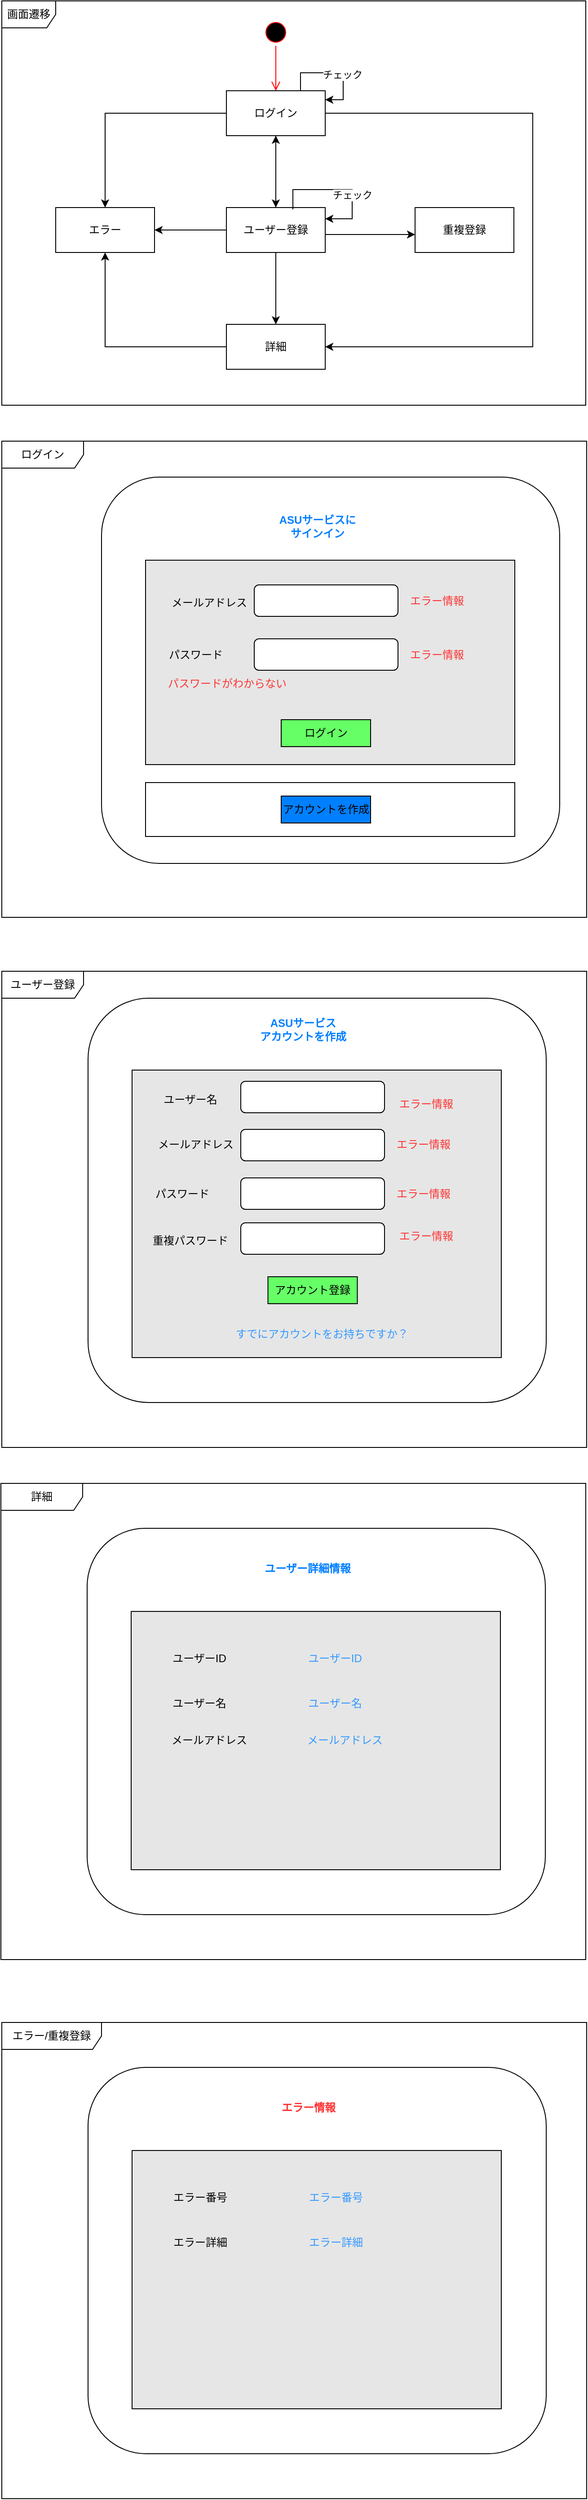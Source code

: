 <mxfile version="24.6.5" type="device">
  <diagram name="ページ1" id="tukc5uMh9CkLbn9VNKTG">
    <mxGraphModel dx="1434" dy="772" grid="1" gridSize="10" guides="1" tooltips="1" connect="1" arrows="1" fold="1" page="1" pageScale="1" pageWidth="827" pageHeight="1169" math="0" shadow="0">
      <root>
        <mxCell id="0" />
        <mxCell id="1" parent="0" />
        <mxCell id="IxyA5ofwA-9C3R2XD06Z-1" value="画面遷移" style="shape=umlFrame;whiteSpace=wrap;html=1;pointerEvents=0;" vertex="1" parent="1">
          <mxGeometry x="89" y="270" width="650" height="450" as="geometry" />
        </mxCell>
        <mxCell id="IxyA5ofwA-9C3R2XD06Z-6" value="" style="edgeStyle=orthogonalEdgeStyle;rounded=0;orthogonalLoop=1;jettySize=auto;html=1;" edge="1" parent="1" source="IxyA5ofwA-9C3R2XD06Z-2" target="IxyA5ofwA-9C3R2XD06Z-5">
          <mxGeometry relative="1" as="geometry" />
        </mxCell>
        <mxCell id="IxyA5ofwA-9C3R2XD06Z-18" style="edgeStyle=orthogonalEdgeStyle;rounded=0;orthogonalLoop=1;jettySize=auto;html=1;" edge="1" parent="1" source="IxyA5ofwA-9C3R2XD06Z-2" target="IxyA5ofwA-9C3R2XD06Z-16">
          <mxGeometry relative="1" as="geometry" />
        </mxCell>
        <mxCell id="IxyA5ofwA-9C3R2XD06Z-36" style="edgeStyle=orthogonalEdgeStyle;rounded=0;orthogonalLoop=1;jettySize=auto;html=1;entryX=1;entryY=0.5;entryDx=0;entryDy=0;" edge="1" parent="1" source="IxyA5ofwA-9C3R2XD06Z-2" target="IxyA5ofwA-9C3R2XD06Z-11">
          <mxGeometry relative="1" as="geometry">
            <Array as="points">
              <mxPoint x="680" y="395" />
              <mxPoint x="680" y="655" />
            </Array>
          </mxGeometry>
        </mxCell>
        <mxCell id="IxyA5ofwA-9C3R2XD06Z-2" value="ログイン" style="html=1;whiteSpace=wrap;" vertex="1" parent="1">
          <mxGeometry x="339" y="370" width="110" height="50" as="geometry" />
        </mxCell>
        <mxCell id="IxyA5ofwA-9C3R2XD06Z-3" value="" style="ellipse;html=1;shape=startState;fillColor=#000000;strokeColor=#ff0000;" vertex="1" parent="1">
          <mxGeometry x="379" y="290" width="30" height="30" as="geometry" />
        </mxCell>
        <mxCell id="IxyA5ofwA-9C3R2XD06Z-4" value="" style="edgeStyle=orthogonalEdgeStyle;html=1;verticalAlign=bottom;endArrow=open;endSize=8;strokeColor=#ff0000;rounded=0;entryX=0.5;entryY=0;entryDx=0;entryDy=0;" edge="1" source="IxyA5ofwA-9C3R2XD06Z-3" parent="1" target="IxyA5ofwA-9C3R2XD06Z-2">
          <mxGeometry relative="1" as="geometry">
            <mxPoint x="644" y="450" as="targetPoint" />
          </mxGeometry>
        </mxCell>
        <mxCell id="IxyA5ofwA-9C3R2XD06Z-12" value="" style="edgeStyle=orthogonalEdgeStyle;rounded=0;orthogonalLoop=1;jettySize=auto;html=1;" edge="1" parent="1" source="IxyA5ofwA-9C3R2XD06Z-5" target="IxyA5ofwA-9C3R2XD06Z-11">
          <mxGeometry relative="1" as="geometry" />
        </mxCell>
        <mxCell id="IxyA5ofwA-9C3R2XD06Z-17" value="" style="edgeStyle=orthogonalEdgeStyle;rounded=0;orthogonalLoop=1;jettySize=auto;html=1;" edge="1" parent="1" source="IxyA5ofwA-9C3R2XD06Z-5" target="IxyA5ofwA-9C3R2XD06Z-16">
          <mxGeometry relative="1" as="geometry" />
        </mxCell>
        <mxCell id="IxyA5ofwA-9C3R2XD06Z-25" value="" style="edgeStyle=orthogonalEdgeStyle;rounded=0;orthogonalLoop=1;jettySize=auto;html=1;exitX=1;exitY=1;exitDx=0;exitDy=0;" edge="1" parent="1" source="IxyA5ofwA-9C3R2XD06Z-5" target="IxyA5ofwA-9C3R2XD06Z-24">
          <mxGeometry relative="1" as="geometry">
            <Array as="points">
              <mxPoint x="449" y="530" />
            </Array>
          </mxGeometry>
        </mxCell>
        <mxCell id="IxyA5ofwA-9C3R2XD06Z-72" style="edgeStyle=orthogonalEdgeStyle;rounded=0;orthogonalLoop=1;jettySize=auto;html=1;" edge="1" parent="1" source="IxyA5ofwA-9C3R2XD06Z-5" target="IxyA5ofwA-9C3R2XD06Z-2">
          <mxGeometry relative="1" as="geometry" />
        </mxCell>
        <mxCell id="IxyA5ofwA-9C3R2XD06Z-5" value="ユーザー登録" style="html=1;whiteSpace=wrap;" vertex="1" parent="1">
          <mxGeometry x="339" y="500" width="110" height="50" as="geometry" />
        </mxCell>
        <mxCell id="IxyA5ofwA-9C3R2XD06Z-9" style="edgeStyle=orthogonalEdgeStyle;rounded=0;orthogonalLoop=1;jettySize=auto;html=1;elbow=vertical;exitX=0.673;exitY=0.04;exitDx=0;exitDy=0;exitPerimeter=0;entryX=1;entryY=0.25;entryDx=0;entryDy=0;" edge="1" parent="1" source="IxyA5ofwA-9C3R2XD06Z-5" target="IxyA5ofwA-9C3R2XD06Z-5">
          <mxGeometry relative="1" as="geometry">
            <Array as="points">
              <mxPoint x="413" y="480" />
              <mxPoint x="479" y="480" />
              <mxPoint x="479" y="513" />
            </Array>
          </mxGeometry>
        </mxCell>
        <mxCell id="IxyA5ofwA-9C3R2XD06Z-21" value="チェック" style="edgeLabel;html=1;align=center;verticalAlign=middle;resizable=0;points=[];" vertex="1" connectable="0" parent="IxyA5ofwA-9C3R2XD06Z-9">
          <mxGeometry x="0.413" y="-2" relative="1" as="geometry">
            <mxPoint x="2" y="-13" as="offset" />
          </mxGeometry>
        </mxCell>
        <mxCell id="IxyA5ofwA-9C3R2XD06Z-19" style="edgeStyle=orthogonalEdgeStyle;rounded=0;orthogonalLoop=1;jettySize=auto;html=1;entryX=0.5;entryY=1;entryDx=0;entryDy=0;" edge="1" parent="1" source="IxyA5ofwA-9C3R2XD06Z-11" target="IxyA5ofwA-9C3R2XD06Z-16">
          <mxGeometry relative="1" as="geometry" />
        </mxCell>
        <mxCell id="IxyA5ofwA-9C3R2XD06Z-11" value="詳細" style="html=1;whiteSpace=wrap;" vertex="1" parent="1">
          <mxGeometry x="339" y="630" width="110" height="50" as="geometry" />
        </mxCell>
        <mxCell id="IxyA5ofwA-9C3R2XD06Z-15" style="edgeStyle=orthogonalEdgeStyle;rounded=0;orthogonalLoop=1;jettySize=auto;html=1;exitX=0.75;exitY=0;exitDx=0;exitDy=0;" edge="1" parent="1" source="IxyA5ofwA-9C3R2XD06Z-2">
          <mxGeometry relative="1" as="geometry">
            <mxPoint x="449" y="380" as="targetPoint" />
            <Array as="points">
              <mxPoint x="422" y="350" />
              <mxPoint x="469" y="350" />
              <mxPoint x="469" y="380" />
              <mxPoint x="450" y="380" />
            </Array>
          </mxGeometry>
        </mxCell>
        <mxCell id="IxyA5ofwA-9C3R2XD06Z-20" value="チェック" style="edgeLabel;html=1;align=center;verticalAlign=middle;resizable=0;points=[];" vertex="1" connectable="0" parent="IxyA5ofwA-9C3R2XD06Z-15">
          <mxGeometry x="0.124" y="-1" relative="1" as="geometry">
            <mxPoint y="1" as="offset" />
          </mxGeometry>
        </mxCell>
        <mxCell id="IxyA5ofwA-9C3R2XD06Z-16" value="エラー" style="html=1;whiteSpace=wrap;" vertex="1" parent="1">
          <mxGeometry x="149" y="500" width="110" height="50" as="geometry" />
        </mxCell>
        <mxCell id="IxyA5ofwA-9C3R2XD06Z-24" value="重複登録" style="html=1;whiteSpace=wrap;" vertex="1" parent="1">
          <mxGeometry x="549" y="500" width="110" height="50" as="geometry" />
        </mxCell>
        <mxCell id="IxyA5ofwA-9C3R2XD06Z-26" value="ログイン" style="shape=umlFrame;whiteSpace=wrap;html=1;pointerEvents=0;width=91;height=30;" vertex="1" parent="1">
          <mxGeometry x="89" y="760" width="651" height="530" as="geometry" />
        </mxCell>
        <mxCell id="IxyA5ofwA-9C3R2XD06Z-27" value="" style="rounded=1;whiteSpace=wrap;html=1;" vertex="1" parent="1">
          <mxGeometry x="200" y="800" width="510" height="430" as="geometry" />
        </mxCell>
        <mxCell id="IxyA5ofwA-9C3R2XD06Z-28" value="&lt;font color=&quot;#007fff&quot;&gt;&lt;b&gt;ASUサービスに&lt;/b&gt;&lt;/font&gt;&lt;div&gt;&lt;font color=&quot;#007fff&quot;&gt;&lt;b&gt;サインイン&lt;/b&gt;&lt;/font&gt;&lt;/div&gt;" style="text;html=1;align=center;verticalAlign=middle;whiteSpace=wrap;rounded=0;" vertex="1" parent="1">
          <mxGeometry x="355" y="840" width="171" height="30" as="geometry" />
        </mxCell>
        <mxCell id="IxyA5ofwA-9C3R2XD06Z-39" value="" style="rounded=0;whiteSpace=wrap;html=1;fillColor=#E6E6E6;" vertex="1" parent="1">
          <mxGeometry x="249" y="892.5" width="411" height="227.5" as="geometry" />
        </mxCell>
        <mxCell id="IxyA5ofwA-9C3R2XD06Z-29" value="メールアドレス" style="text;html=1;align=center;verticalAlign=middle;whiteSpace=wrap;rounded=0;" vertex="1" parent="1">
          <mxGeometry x="270" y="925" width="100" height="30" as="geometry" />
        </mxCell>
        <mxCell id="IxyA5ofwA-9C3R2XD06Z-31" value="" style="rounded=1;whiteSpace=wrap;html=1;" vertex="1" parent="1">
          <mxGeometry x="370" y="920" width="160" height="35" as="geometry" />
        </mxCell>
        <mxCell id="IxyA5ofwA-9C3R2XD06Z-32" value="&lt;font color=&quot;#ff3333&quot;&gt;エラー情報&lt;/font&gt;" style="text;html=1;align=center;verticalAlign=middle;whiteSpace=wrap;rounded=0;" vertex="1" parent="1">
          <mxGeometry x="538" y="922.5" width="71" height="30" as="geometry" />
        </mxCell>
        <mxCell id="IxyA5ofwA-9C3R2XD06Z-33" value="パスワード" style="text;html=1;align=center;verticalAlign=middle;whiteSpace=wrap;rounded=0;" vertex="1" parent="1">
          <mxGeometry x="254.5" y="982.5" width="100" height="30" as="geometry" />
        </mxCell>
        <mxCell id="IxyA5ofwA-9C3R2XD06Z-34" value="" style="rounded=1;whiteSpace=wrap;html=1;" vertex="1" parent="1">
          <mxGeometry x="370" y="980" width="160" height="35" as="geometry" />
        </mxCell>
        <mxCell id="IxyA5ofwA-9C3R2XD06Z-35" value="&lt;font color=&quot;#ff3333&quot;&gt;エラー情報&lt;/font&gt;" style="text;html=1;align=center;verticalAlign=middle;whiteSpace=wrap;rounded=0;" vertex="1" parent="1">
          <mxGeometry x="538" y="982.5" width="71" height="30" as="geometry" />
        </mxCell>
        <mxCell id="IxyA5ofwA-9C3R2XD06Z-38" value="ログイン" style="rounded=0;whiteSpace=wrap;html=1;fillColor=#66FF66;" vertex="1" parent="1">
          <mxGeometry x="400" y="1070" width="99.5" height="30" as="geometry" />
        </mxCell>
        <mxCell id="IxyA5ofwA-9C3R2XD06Z-40" value="" style="rounded=0;whiteSpace=wrap;html=1;fillColor=none;" vertex="1" parent="1">
          <mxGeometry x="249" y="1140" width="411" height="60" as="geometry" />
        </mxCell>
        <mxCell id="IxyA5ofwA-9C3R2XD06Z-41" value="&lt;font color=&quot;#ff3333&quot;&gt;パスワードがわからない&lt;/font&gt;" style="text;html=1;align=center;verticalAlign=middle;whiteSpace=wrap;rounded=0;" vertex="1" parent="1">
          <mxGeometry x="259" y="1015" width="162" height="30" as="geometry" />
        </mxCell>
        <mxCell id="IxyA5ofwA-9C3R2XD06Z-42" value="アカウントを作成" style="rounded=0;whiteSpace=wrap;html=1;fillColor=#007FFF;" vertex="1" parent="1">
          <mxGeometry x="400" y="1155" width="99.5" height="30" as="geometry" />
        </mxCell>
        <mxCell id="IxyA5ofwA-9C3R2XD06Z-43" value="ユーザー登録" style="shape=umlFrame;whiteSpace=wrap;html=1;pointerEvents=0;width=91;height=30;" vertex="1" parent="1">
          <mxGeometry x="89" y="1350" width="651" height="530" as="geometry" />
        </mxCell>
        <mxCell id="IxyA5ofwA-9C3R2XD06Z-57" value="" style="rounded=1;whiteSpace=wrap;html=1;" vertex="1" parent="1">
          <mxGeometry x="185" y="1380" width="510" height="450" as="geometry" />
        </mxCell>
        <mxCell id="IxyA5ofwA-9C3R2XD06Z-58" value="&lt;font color=&quot;#007fff&quot;&gt;&lt;b&gt;ASUサービス&lt;/b&gt;&lt;/font&gt;&lt;div&gt;&lt;font color=&quot;#007fff&quot;&gt;&lt;b&gt;アカウントを作成&lt;/b&gt;&lt;/font&gt;&lt;/div&gt;" style="text;html=1;align=center;verticalAlign=middle;whiteSpace=wrap;rounded=0;" vertex="1" parent="1">
          <mxGeometry x="339" y="1390" width="171" height="50" as="geometry" />
        </mxCell>
        <mxCell id="IxyA5ofwA-9C3R2XD06Z-59" value="" style="rounded=0;whiteSpace=wrap;html=1;fillColor=#E6E6E6;" vertex="1" parent="1">
          <mxGeometry x="234" y="1460" width="411" height="320" as="geometry" />
        </mxCell>
        <mxCell id="IxyA5ofwA-9C3R2XD06Z-60" value="メールアドレス" style="text;html=1;align=center;verticalAlign=middle;whiteSpace=wrap;rounded=0;" vertex="1" parent="1">
          <mxGeometry x="255" y="1528" width="100" height="30" as="geometry" />
        </mxCell>
        <mxCell id="IxyA5ofwA-9C3R2XD06Z-61" value="" style="rounded=1;whiteSpace=wrap;html=1;" vertex="1" parent="1">
          <mxGeometry x="355" y="1526" width="160" height="35" as="geometry" />
        </mxCell>
        <mxCell id="IxyA5ofwA-9C3R2XD06Z-62" value="&lt;font color=&quot;#ff3333&quot;&gt;エラー情報&lt;/font&gt;" style="text;html=1;align=center;verticalAlign=middle;whiteSpace=wrap;rounded=0;" vertex="1" parent="1">
          <mxGeometry x="523" y="1527.5" width="71" height="30" as="geometry" />
        </mxCell>
        <mxCell id="IxyA5ofwA-9C3R2XD06Z-63" value="パスワード" style="text;html=1;align=center;verticalAlign=middle;whiteSpace=wrap;rounded=0;" vertex="1" parent="1">
          <mxGeometry x="239.5" y="1582.5" width="100" height="30" as="geometry" />
        </mxCell>
        <mxCell id="IxyA5ofwA-9C3R2XD06Z-64" value="" style="rounded=1;whiteSpace=wrap;html=1;" vertex="1" parent="1">
          <mxGeometry x="355" y="1580" width="160" height="35" as="geometry" />
        </mxCell>
        <mxCell id="IxyA5ofwA-9C3R2XD06Z-65" value="&lt;font color=&quot;#ff3333&quot;&gt;エラー情報&lt;/font&gt;" style="text;html=1;align=center;verticalAlign=middle;whiteSpace=wrap;rounded=0;" vertex="1" parent="1">
          <mxGeometry x="523" y="1582.5" width="71" height="30" as="geometry" />
        </mxCell>
        <mxCell id="IxyA5ofwA-9C3R2XD06Z-66" value="アカウント登録" style="rounded=0;whiteSpace=wrap;html=1;fillColor=#66FF66;" vertex="1" parent="1">
          <mxGeometry x="385.25" y="1690" width="99.5" height="30" as="geometry" />
        </mxCell>
        <mxCell id="IxyA5ofwA-9C3R2XD06Z-68" value="重複パスワード" style="text;html=1;align=center;verticalAlign=middle;whiteSpace=wrap;rounded=0;" vertex="1" parent="1">
          <mxGeometry x="249" y="1635" width="100" height="30" as="geometry" />
        </mxCell>
        <mxCell id="IxyA5ofwA-9C3R2XD06Z-69" value="" style="rounded=1;whiteSpace=wrap;html=1;" vertex="1" parent="1">
          <mxGeometry x="355" y="1630" width="160" height="35" as="geometry" />
        </mxCell>
        <mxCell id="IxyA5ofwA-9C3R2XD06Z-70" value="&lt;font color=&quot;#ff3333&quot;&gt;エラー情報&lt;/font&gt;" style="text;html=1;align=center;verticalAlign=middle;whiteSpace=wrap;rounded=0;" vertex="1" parent="1">
          <mxGeometry x="526" y="1630" width="71" height="30" as="geometry" />
        </mxCell>
        <mxCell id="IxyA5ofwA-9C3R2XD06Z-71" value="&lt;font color=&quot;#3399ff&quot;&gt;すでにアカウントをお持ちですか？&lt;/font&gt;" style="text;html=1;align=center;verticalAlign=middle;whiteSpace=wrap;rounded=0;" vertex="1" parent="1">
          <mxGeometry x="339.5" y="1739" width="211" height="30" as="geometry" />
        </mxCell>
        <mxCell id="IxyA5ofwA-9C3R2XD06Z-73" value="詳細" style="shape=umlFrame;whiteSpace=wrap;html=1;pointerEvents=0;width=91;height=30;" vertex="1" parent="1">
          <mxGeometry x="88" y="1920" width="651" height="530" as="geometry" />
        </mxCell>
        <mxCell id="IxyA5ofwA-9C3R2XD06Z-74" value="" style="rounded=1;whiteSpace=wrap;html=1;" vertex="1" parent="1">
          <mxGeometry x="184" y="1970" width="510" height="430" as="geometry" />
        </mxCell>
        <mxCell id="IxyA5ofwA-9C3R2XD06Z-75" value="" style="rounded=0;whiteSpace=wrap;html=1;fillColor=#E6E6E6;" vertex="1" parent="1">
          <mxGeometry x="233" y="2062.5" width="411" height="287.5" as="geometry" />
        </mxCell>
        <mxCell id="IxyA5ofwA-9C3R2XD06Z-76" value="メールアドレス" style="text;html=1;align=center;verticalAlign=middle;whiteSpace=wrap;rounded=0;" vertex="1" parent="1">
          <mxGeometry x="270" y="2191.25" width="100" height="30" as="geometry" />
        </mxCell>
        <mxCell id="IxyA5ofwA-9C3R2XD06Z-77" value="ユーザーID" style="text;html=1;align=center;verticalAlign=middle;whiteSpace=wrap;rounded=0;" vertex="1" parent="1">
          <mxGeometry x="259" y="2100" width="100" height="30" as="geometry" />
        </mxCell>
        <mxCell id="IxyA5ofwA-9C3R2XD06Z-79" value="&lt;font color=&quot;#007fff&quot;&gt;&lt;b&gt;ユーザー詳細情報&lt;/b&gt;&lt;/font&gt;" style="text;html=1;align=center;verticalAlign=middle;whiteSpace=wrap;rounded=0;" vertex="1" parent="1">
          <mxGeometry x="344" y="1990" width="171" height="50" as="geometry" />
        </mxCell>
        <mxCell id="IxyA5ofwA-9C3R2XD06Z-80" value="ユーザー名" style="text;html=1;align=center;verticalAlign=middle;whiteSpace=wrap;rounded=0;" vertex="1" parent="1">
          <mxGeometry x="259" y="2150" width="100" height="30" as="geometry" />
        </mxCell>
        <mxCell id="IxyA5ofwA-9C3R2XD06Z-81" value="ユーザーID" style="text;html=1;align=center;verticalAlign=middle;whiteSpace=wrap;rounded=0;fontColor=#3399FF;" vertex="1" parent="1">
          <mxGeometry x="410" y="2100" width="100" height="30" as="geometry" />
        </mxCell>
        <mxCell id="IxyA5ofwA-9C3R2XD06Z-82" value="ユーザー名" style="text;html=1;align=center;verticalAlign=middle;whiteSpace=wrap;rounded=0;fontColor=#3399FF;" vertex="1" parent="1">
          <mxGeometry x="410" y="2150" width="100" height="30" as="geometry" />
        </mxCell>
        <mxCell id="IxyA5ofwA-9C3R2XD06Z-83" value="メールアドレス" style="text;html=1;align=center;verticalAlign=middle;whiteSpace=wrap;rounded=0;fontColor=#3399FF;" vertex="1" parent="1">
          <mxGeometry x="421" y="2191.25" width="100" height="30" as="geometry" />
        </mxCell>
        <mxCell id="IxyA5ofwA-9C3R2XD06Z-84" value="ユーザー名" style="text;html=1;align=center;verticalAlign=middle;whiteSpace=wrap;rounded=0;" vertex="1" parent="1">
          <mxGeometry x="249" y="1477.5" width="100" height="30" as="geometry" />
        </mxCell>
        <mxCell id="IxyA5ofwA-9C3R2XD06Z-85" value="" style="rounded=1;whiteSpace=wrap;html=1;" vertex="1" parent="1">
          <mxGeometry x="355" y="1472.5" width="160" height="35" as="geometry" />
        </mxCell>
        <mxCell id="IxyA5ofwA-9C3R2XD06Z-86" value="&lt;font color=&quot;#ff3333&quot;&gt;エラー情報&lt;/font&gt;" style="text;html=1;align=center;verticalAlign=middle;whiteSpace=wrap;rounded=0;" vertex="1" parent="1">
          <mxGeometry x="526" y="1482.5" width="71" height="30" as="geometry" />
        </mxCell>
        <mxCell id="IxyA5ofwA-9C3R2XD06Z-87" value="エラー/重複登録" style="shape=umlFrame;whiteSpace=wrap;html=1;pointerEvents=0;width=111;height=30;" vertex="1" parent="1">
          <mxGeometry x="89" y="2520" width="651" height="530" as="geometry" />
        </mxCell>
        <mxCell id="IxyA5ofwA-9C3R2XD06Z-88" value="" style="rounded=1;whiteSpace=wrap;html=1;" vertex="1" parent="1">
          <mxGeometry x="185" y="2570" width="510" height="430" as="geometry" />
        </mxCell>
        <mxCell id="IxyA5ofwA-9C3R2XD06Z-89" value="" style="rounded=0;whiteSpace=wrap;html=1;fillColor=#E6E6E6;" vertex="1" parent="1">
          <mxGeometry x="234" y="2662.5" width="411" height="287.5" as="geometry" />
        </mxCell>
        <mxCell id="IxyA5ofwA-9C3R2XD06Z-91" value="エラー番号" style="text;html=1;align=center;verticalAlign=middle;whiteSpace=wrap;rounded=0;" vertex="1" parent="1">
          <mxGeometry x="260" y="2700" width="100" height="30" as="geometry" />
        </mxCell>
        <mxCell id="IxyA5ofwA-9C3R2XD06Z-92" value="&lt;font&gt;&lt;b&gt;エラー情報&lt;/b&gt;&lt;/font&gt;" style="text;html=1;align=center;verticalAlign=middle;whiteSpace=wrap;rounded=0;fontColor=#FF3333;" vertex="1" parent="1">
          <mxGeometry x="345" y="2590" width="171" height="50" as="geometry" />
        </mxCell>
        <mxCell id="IxyA5ofwA-9C3R2XD06Z-93" value="エラー詳細" style="text;html=1;align=center;verticalAlign=middle;whiteSpace=wrap;rounded=0;" vertex="1" parent="1">
          <mxGeometry x="260" y="2750" width="100" height="30" as="geometry" />
        </mxCell>
        <mxCell id="IxyA5ofwA-9C3R2XD06Z-94" value="&lt;font&gt;エラー番号&lt;/font&gt;" style="text;html=1;align=center;verticalAlign=middle;whiteSpace=wrap;rounded=0;fontColor=#3399FF;" vertex="1" parent="1">
          <mxGeometry x="411" y="2700" width="100" height="30" as="geometry" />
        </mxCell>
        <mxCell id="IxyA5ofwA-9C3R2XD06Z-95" value="エラー詳細" style="text;html=1;align=center;verticalAlign=middle;whiteSpace=wrap;rounded=0;fontColor=#3399FF;" vertex="1" parent="1">
          <mxGeometry x="411" y="2750" width="100" height="30" as="geometry" />
        </mxCell>
      </root>
    </mxGraphModel>
  </diagram>
</mxfile>
